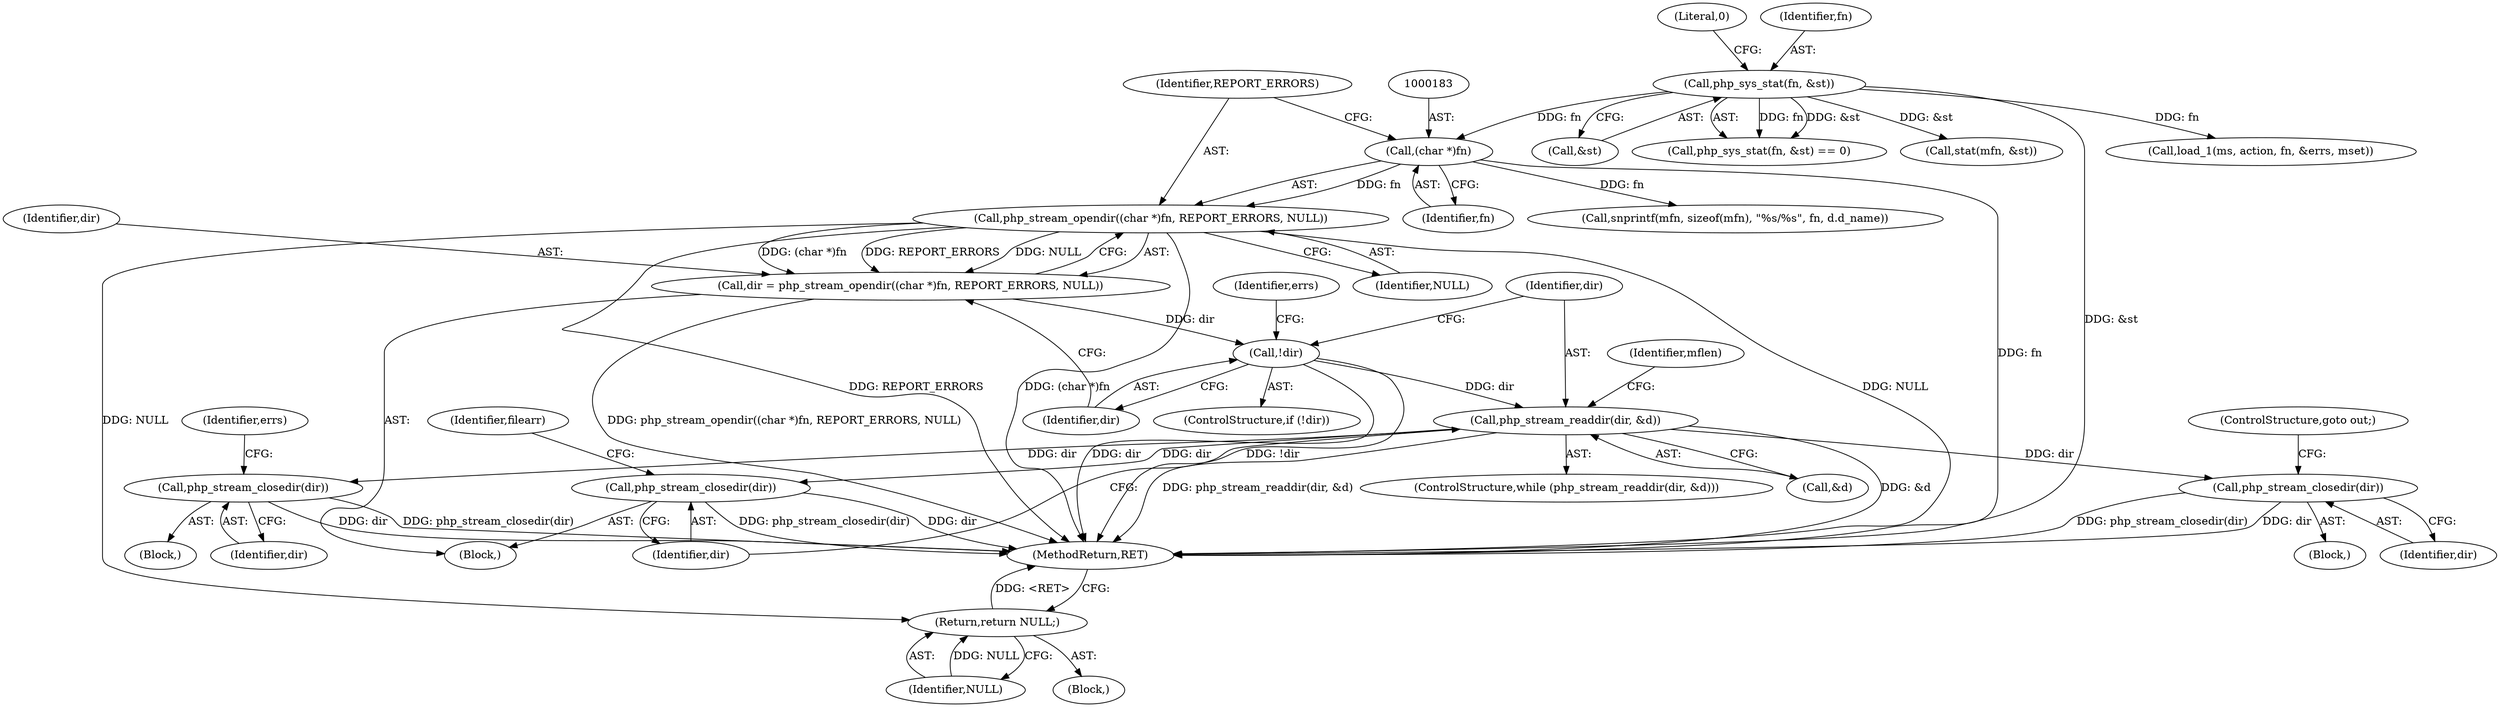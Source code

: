digraph "0_php_a72cd07f2983dc43a6bb35209dc4687852e53c09@API" {
"1000181" [label="(Call,php_stream_opendir((char *)fn, REPORT_ERRORS, NULL))"];
"1000182" [label="(Call,(char *)fn)"];
"1000167" [label="(Call,php_sys_stat(fn, &st))"];
"1000179" [label="(Call,dir = php_stream_opendir((char *)fn, REPORT_ERRORS, NULL))"];
"1000188" [label="(Call,!dir)"];
"1000195" [label="(Call,php_stream_readdir(dir, &d))"];
"1000228" [label="(Call,php_stream_closedir(dir))"];
"1000271" [label="(Call,php_stream_closedir(dir))"];
"1000296" [label="(Call,php_stream_closedir(dir))"];
"1000507" [label="(Return,return NULL;)"];
"1000296" [label="(Call,php_stream_closedir(dir))"];
"1000508" [label="(Identifier,NULL)"];
"1000331" [label="(Call,load_1(ms, action, fn, &errs, mset))"];
"1000186" [label="(Identifier,NULL)"];
"1000180" [label="(Identifier,dir)"];
"1000230" [label="(ControlStructure,goto out;)"];
"1000507" [label="(Return,return NULL;)"];
"1000181" [label="(Call,php_stream_opendir((char *)fn, REPORT_ERRORS, NULL))"];
"1000184" [label="(Identifier,fn)"];
"1000176" [label="(Block,)"];
"1000169" [label="(Call,&st)"];
"1000166" [label="(Call,php_sys_stat(fn, &st) == 0)"];
"1000194" [label="(ControlStructure,while (php_stream_readdir(dir, &d)))"];
"1000267" [label="(Block,)"];
"1000228" [label="(Call,php_stream_closedir(dir))"];
"1000274" [label="(Identifier,errs)"];
"1000271" [label="(Call,php_stream_closedir(dir))"];
"1000204" [label="(Call,snprintf(mfn, sizeof(mfn), \"%s/%s\", fn, d.d_name))"];
"1000203" [label="(Identifier,mflen)"];
"1000171" [label="(Literal,0)"];
"1000185" [label="(Identifier,REPORT_ERRORS)"];
"1000511" [label="(MethodReturn,RET)"];
"1000229" [label="(Identifier,dir)"];
"1000182" [label="(Call,(char *)fn)"];
"1000197" [label="(Call,&d)"];
"1000189" [label="(Identifier,dir)"];
"1000167" [label="(Call,php_sys_stat(fn, &st))"];
"1000179" [label="(Call,dir = php_stream_opendir((char *)fn, REPORT_ERRORS, NULL))"];
"1000195" [label="(Call,php_stream_readdir(dir, &d))"];
"1000299" [label="(Identifier,filearr)"];
"1000192" [label="(Identifier,errs)"];
"1000272" [label="(Identifier,dir)"];
"1000297" [label="(Identifier,dir)"];
"1000234" [label="(Call,stat(mfn, &st))"];
"1000196" [label="(Identifier,dir)"];
"1000187" [label="(ControlStructure,if (!dir))"];
"1000168" [label="(Identifier,fn)"];
"1000188" [label="(Call,!dir)"];
"1000482" [label="(Block,)"];
"1000214" [label="(Block,)"];
"1000181" -> "1000179"  [label="AST: "];
"1000181" -> "1000186"  [label="CFG: "];
"1000182" -> "1000181"  [label="AST: "];
"1000185" -> "1000181"  [label="AST: "];
"1000186" -> "1000181"  [label="AST: "];
"1000179" -> "1000181"  [label="CFG: "];
"1000181" -> "1000511"  [label="DDG: REPORT_ERRORS"];
"1000181" -> "1000511"  [label="DDG: (char *)fn"];
"1000181" -> "1000511"  [label="DDG: NULL"];
"1000181" -> "1000179"  [label="DDG: (char *)fn"];
"1000181" -> "1000179"  [label="DDG: REPORT_ERRORS"];
"1000181" -> "1000179"  [label="DDG: NULL"];
"1000182" -> "1000181"  [label="DDG: fn"];
"1000181" -> "1000507"  [label="DDG: NULL"];
"1000182" -> "1000184"  [label="CFG: "];
"1000183" -> "1000182"  [label="AST: "];
"1000184" -> "1000182"  [label="AST: "];
"1000185" -> "1000182"  [label="CFG: "];
"1000182" -> "1000511"  [label="DDG: fn"];
"1000167" -> "1000182"  [label="DDG: fn"];
"1000182" -> "1000204"  [label="DDG: fn"];
"1000167" -> "1000166"  [label="AST: "];
"1000167" -> "1000169"  [label="CFG: "];
"1000168" -> "1000167"  [label="AST: "];
"1000169" -> "1000167"  [label="AST: "];
"1000171" -> "1000167"  [label="CFG: "];
"1000167" -> "1000511"  [label="DDG: &st"];
"1000167" -> "1000166"  [label="DDG: fn"];
"1000167" -> "1000166"  [label="DDG: &st"];
"1000167" -> "1000234"  [label="DDG: &st"];
"1000167" -> "1000331"  [label="DDG: fn"];
"1000179" -> "1000176"  [label="AST: "];
"1000180" -> "1000179"  [label="AST: "];
"1000189" -> "1000179"  [label="CFG: "];
"1000179" -> "1000511"  [label="DDG: php_stream_opendir((char *)fn, REPORT_ERRORS, NULL)"];
"1000179" -> "1000188"  [label="DDG: dir"];
"1000188" -> "1000187"  [label="AST: "];
"1000188" -> "1000189"  [label="CFG: "];
"1000189" -> "1000188"  [label="AST: "];
"1000192" -> "1000188"  [label="CFG: "];
"1000196" -> "1000188"  [label="CFG: "];
"1000188" -> "1000511"  [label="DDG: !dir"];
"1000188" -> "1000511"  [label="DDG: dir"];
"1000188" -> "1000195"  [label="DDG: dir"];
"1000195" -> "1000194"  [label="AST: "];
"1000195" -> "1000197"  [label="CFG: "];
"1000196" -> "1000195"  [label="AST: "];
"1000197" -> "1000195"  [label="AST: "];
"1000203" -> "1000195"  [label="CFG: "];
"1000297" -> "1000195"  [label="CFG: "];
"1000195" -> "1000511"  [label="DDG: php_stream_readdir(dir, &d)"];
"1000195" -> "1000511"  [label="DDG: &d"];
"1000195" -> "1000228"  [label="DDG: dir"];
"1000195" -> "1000271"  [label="DDG: dir"];
"1000195" -> "1000296"  [label="DDG: dir"];
"1000228" -> "1000214"  [label="AST: "];
"1000228" -> "1000229"  [label="CFG: "];
"1000229" -> "1000228"  [label="AST: "];
"1000230" -> "1000228"  [label="CFG: "];
"1000228" -> "1000511"  [label="DDG: php_stream_closedir(dir)"];
"1000228" -> "1000511"  [label="DDG: dir"];
"1000271" -> "1000267"  [label="AST: "];
"1000271" -> "1000272"  [label="CFG: "];
"1000272" -> "1000271"  [label="AST: "];
"1000274" -> "1000271"  [label="CFG: "];
"1000271" -> "1000511"  [label="DDG: dir"];
"1000271" -> "1000511"  [label="DDG: php_stream_closedir(dir)"];
"1000296" -> "1000176"  [label="AST: "];
"1000296" -> "1000297"  [label="CFG: "];
"1000297" -> "1000296"  [label="AST: "];
"1000299" -> "1000296"  [label="CFG: "];
"1000296" -> "1000511"  [label="DDG: php_stream_closedir(dir)"];
"1000296" -> "1000511"  [label="DDG: dir"];
"1000507" -> "1000482"  [label="AST: "];
"1000507" -> "1000508"  [label="CFG: "];
"1000508" -> "1000507"  [label="AST: "];
"1000511" -> "1000507"  [label="CFG: "];
"1000507" -> "1000511"  [label="DDG: <RET>"];
"1000508" -> "1000507"  [label="DDG: NULL"];
}
